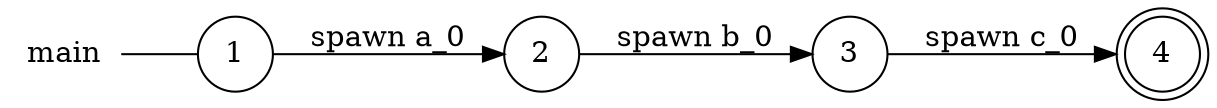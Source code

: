 digraph main {
	rankdir="LR";
	n_0 [label="main", shape="plaintext"];
	n_1 [id="1", shape=circle, label="1"];
	n_0 -> n_1 [arrowhead=none];
	n_2 [id="2", shape=circle, label="2"];
	n_3 [id="4", shape=doublecircle, label="4"];
	n_4 [id="3", shape=circle, label="3"];

	n_4 -> n_3 [id="[$e|0]", label="spawn c_0"];
	n_1 -> n_2 [id="[$e|1]", label="spawn a_0"];
	n_2 -> n_4 [id="[$e|2]", label="spawn b_0"];
}
